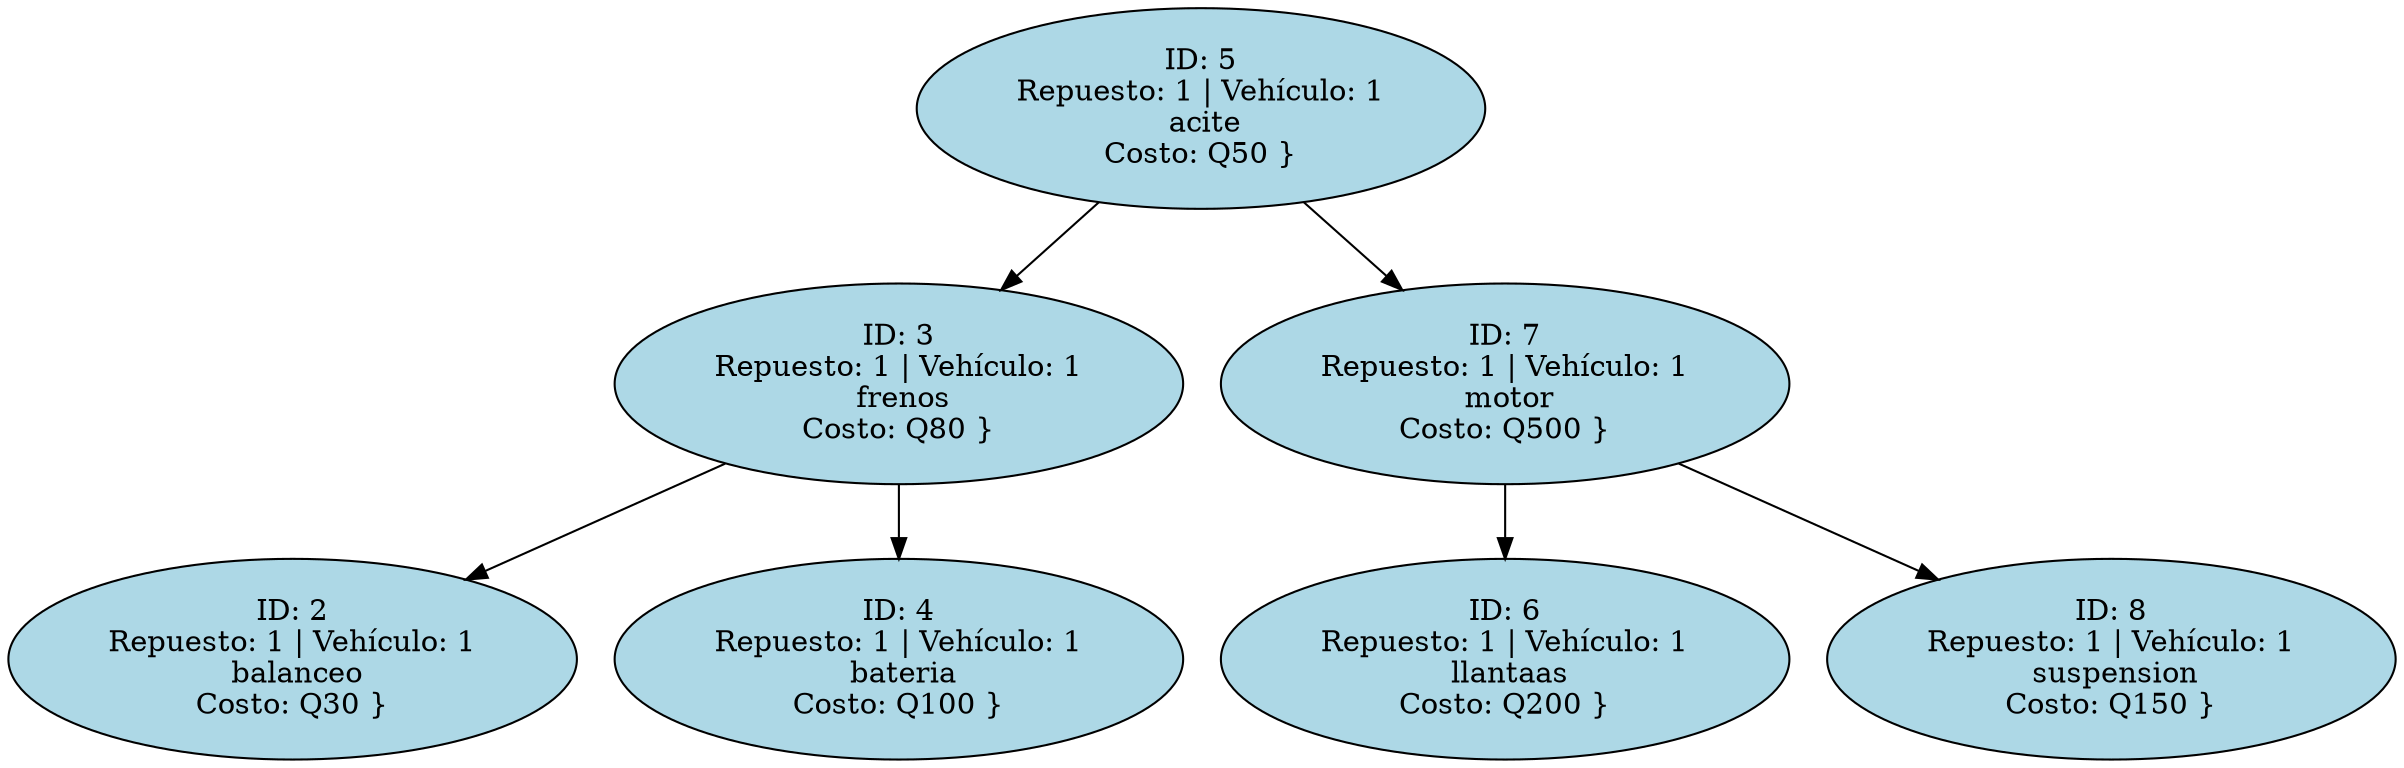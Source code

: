 digraph Servicios {
node [shape=ellipse, style=filled, fillcolor=lightblue];
S5 [label="ID: 5\nRepuesto: 1 | Vehículo: 1\n acite\nCosto: Q50 }"]
S5 -> S3
S3 [label="ID: 3\nRepuesto: 1 | Vehículo: 1\n frenos\nCosto: Q80 }"]
S3 -> S2
S2 [label="ID: 2\nRepuesto: 1 | Vehículo: 1\n balanceo\nCosto: Q30 }"]
S3 -> S4
S4 [label="ID: 4\nRepuesto: 1 | Vehículo: 1\n bateria\nCosto: Q100 }"]
S5 -> S7
S7 [label="ID: 7\nRepuesto: 1 | Vehículo: 1\n motor\nCosto: Q500 }"]
S7 -> S6
S6 [label="ID: 6\nRepuesto: 1 | Vehículo: 1\n llantaas\nCosto: Q200 }"]
S7 -> S8
S8 [label="ID: 8\nRepuesto: 1 | Vehículo: 1\n suspension\nCosto: Q150 }"]
}
